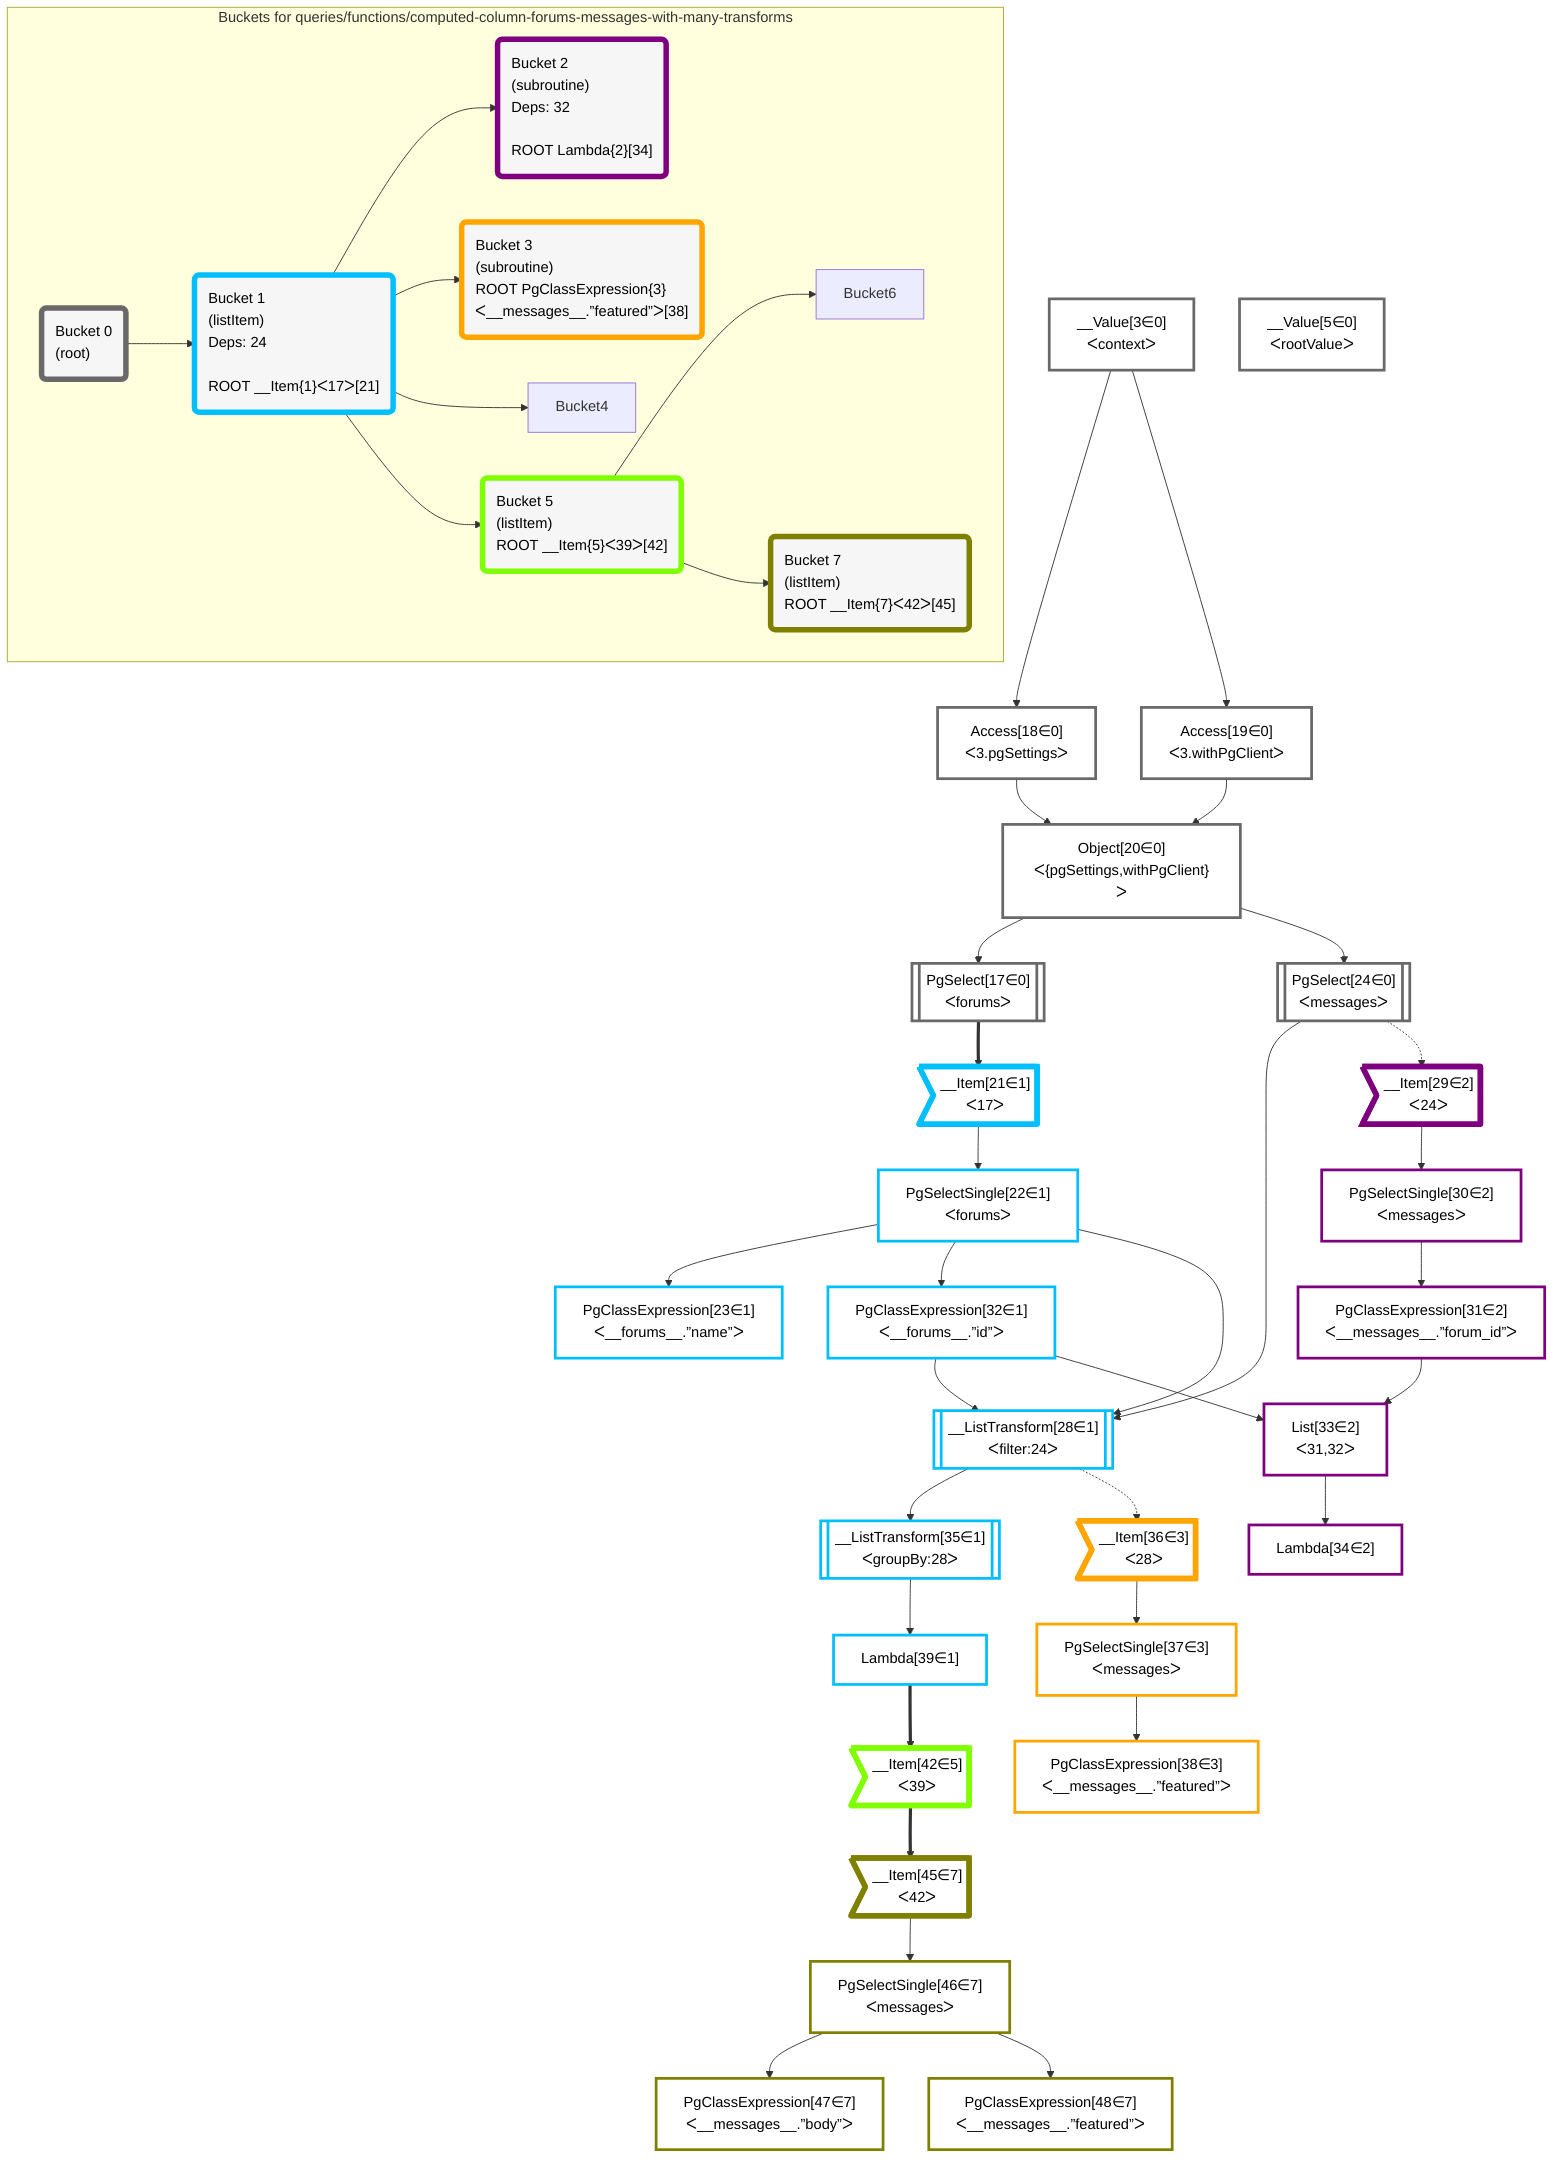 graph TD
    classDef path fill:#eee,stroke:#000,color:#000
    classDef plan fill:#fff,stroke-width:3px,color:#000
    classDef itemplan fill:#fff,stroke-width:6px,color:#000
    classDef sideeffectplan fill:#f00,stroke-width:6px,color:#000
    classDef bucket fill:#f6f6f6,color:#000,stroke-width:6px,text-align:left


    %% define steps
    __Value3["__Value[3∈0]<br />ᐸcontextᐳ"]:::plan
    __Value5["__Value[5∈0]<br />ᐸrootValueᐳ"]:::plan
    Access18["Access[18∈0]<br />ᐸ3.pgSettingsᐳ"]:::plan
    Access19["Access[19∈0]<br />ᐸ3.withPgClientᐳ"]:::plan
    Object20["Object[20∈0]<br />ᐸ{pgSettings,withPgClient}ᐳ"]:::plan
    PgSelect17[["PgSelect[17∈0]<br />ᐸforumsᐳ"]]:::plan
    __Item21>"__Item[21∈1]<br />ᐸ17ᐳ"]:::itemplan
    PgSelectSingle22["PgSelectSingle[22∈1]<br />ᐸforumsᐳ"]:::plan
    PgClassExpression23["PgClassExpression[23∈1]<br />ᐸ__forums__.”name”ᐳ"]:::plan
    PgSelect24[["PgSelect[24∈0]<br />ᐸmessagesᐳ"]]:::plan
    PgClassExpression32["PgClassExpression[32∈1]<br />ᐸ__forums__.”id”ᐳ"]:::plan
    __ListTransform28[["__ListTransform[28∈1]<br />ᐸfilter:24ᐳ"]]:::plan
    __Item29>"__Item[29∈2]<br />ᐸ24ᐳ"]:::itemplan
    PgSelectSingle30["PgSelectSingle[30∈2]<br />ᐸmessagesᐳ"]:::plan
    PgClassExpression31["PgClassExpression[31∈2]<br />ᐸ__messages__.”forum_id”ᐳ"]:::plan
    List33["List[33∈2]<br />ᐸ31,32ᐳ"]:::plan
    Lambda34["Lambda[34∈2]"]:::plan
    __ListTransform35[["__ListTransform[35∈1]<br />ᐸgroupBy:28ᐳ"]]:::plan
    __Item36>"__Item[36∈3]<br />ᐸ28ᐳ"]:::itemplan
    PgSelectSingle37["PgSelectSingle[37∈3]<br />ᐸmessagesᐳ"]:::plan
    PgClassExpression38["PgClassExpression[38∈3]<br />ᐸ__messages__.”featured”ᐳ"]:::plan
    Lambda39["Lambda[39∈1]"]:::plan
    __Item42>"__Item[42∈5]<br />ᐸ39ᐳ"]:::itemplan
    __Item45>"__Item[45∈7]<br />ᐸ42ᐳ"]:::itemplan
    PgSelectSingle46["PgSelectSingle[46∈7]<br />ᐸmessagesᐳ"]:::plan
    PgClassExpression47["PgClassExpression[47∈7]<br />ᐸ__messages__.”body”ᐳ"]:::plan
    PgClassExpression48["PgClassExpression[48∈7]<br />ᐸ__messages__.”featured”ᐳ"]:::plan

    %% plan dependencies
    __Value3 --> Access18
    __Value3 --> Access19
    Access18 & Access19 --> Object20
    Object20 --> PgSelect17
    PgSelect17 ==> __Item21
    __Item21 --> PgSelectSingle22
    PgSelectSingle22 --> PgClassExpression23
    Object20 --> PgSelect24
    PgSelectSingle22 --> PgClassExpression32
    PgSelect24 & PgSelectSingle22 & PgClassExpression32 --> __ListTransform28
    PgSelect24 -.-> __Item29
    __Item29 --> PgSelectSingle30
    PgSelectSingle30 --> PgClassExpression31
    PgClassExpression31 & PgClassExpression32 --> List33
    List33 --> Lambda34
    __ListTransform28 --> __ListTransform35
    __ListTransform28 -.-> __Item36
    __Item36 --> PgSelectSingle37
    PgSelectSingle37 --> PgClassExpression38
    __ListTransform35 --> Lambda39
    Lambda39 ==> __Item42
    __Item42 ==> __Item45
    __Item45 --> PgSelectSingle46
    PgSelectSingle46 --> PgClassExpression47
    PgSelectSingle46 --> PgClassExpression48

    subgraph "Buckets for queries/functions/computed-column-forums-messages-with-many-transforms"
    Bucket0("Bucket 0<br />(root)"):::bucket
    classDef bucket0 stroke:#696969
    class Bucket0,__Value3,__Value5,PgSelect17,Access18,Access19,Object20,PgSelect24 bucket0
    Bucket1("Bucket 1<br />(listItem)<br />Deps: 24<br /><br />ROOT __Item{1}ᐸ17ᐳ[21]"):::bucket
    classDef bucket1 stroke:#00bfff
    class Bucket1,__Item21,PgSelectSingle22,PgClassExpression23,__ListTransform28,PgClassExpression32,__ListTransform35,Lambda39 bucket1
    Bucket2("Bucket 2<br />(subroutine)<br />Deps: 32<br /><br />ROOT Lambda{2}[34]"):::bucket
    classDef bucket2 stroke:#7f007f
    class Bucket2,__Item29,PgSelectSingle30,PgClassExpression31,List33,Lambda34 bucket2
    Bucket3("Bucket 3<br />(subroutine)<br />ROOT PgClassExpression{3}ᐸ__messages__.”featured”ᐳ[38]"):::bucket
    classDef bucket3 stroke:#ffa500
    class Bucket3,__Item36,PgSelectSingle37,PgClassExpression38 bucket3
    Bucket5("Bucket 5<br />(listItem)<br />ROOT __Item{5}ᐸ39ᐳ[42]"):::bucket
    classDef bucket5 stroke:#7fff00
    class Bucket5,__Item42 bucket5
    Bucket7("Bucket 7<br />(listItem)<br />ROOT __Item{7}ᐸ42ᐳ[45]"):::bucket
    classDef bucket7 stroke:#808000
    class Bucket7,__Item45,PgSelectSingle46,PgClassExpression47,PgClassExpression48 bucket7
    Bucket0 --> Bucket1
    Bucket1 --> Bucket2 & Bucket3 & Bucket4 & Bucket5
    Bucket5 --> Bucket6 & Bucket7
    end